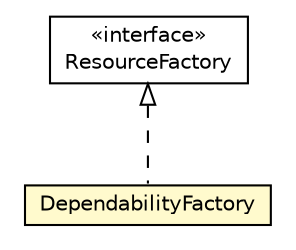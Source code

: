 #!/usr/local/bin/dot
#
# Class diagram 
# Generated by UMLGraph version R5_6-24-gf6e263 (http://www.umlgraph.org/)
#

digraph G {
	edge [fontname="Helvetica",fontsize=10,labelfontname="Helvetica",labelfontsize=10];
	node [fontname="Helvetica",fontsize=10,shape=plaintext];
	nodesep=0.25;
	ranksep=0.5;
	// org.universAAL.ontology.DependabilityFactory
	c128338 [label=<<table title="org.universAAL.ontology.DependabilityFactory" border="0" cellborder="1" cellspacing="0" cellpadding="2" port="p" bgcolor="lemonChiffon" href="./DependabilityFactory.html">
		<tr><td><table border="0" cellspacing="0" cellpadding="1">
<tr><td align="center" balign="center"> DependabilityFactory </td></tr>
		</table></td></tr>
		</table>>, URL="./DependabilityFactory.html", fontname="Helvetica", fontcolor="black", fontsize=10.0];
	//org.universAAL.ontology.DependabilityFactory implements org.universAAL.middleware.rdf.ResourceFactory
	c128899:p -> c128338:p [dir=back,arrowtail=empty,style=dashed];
	// org.universAAL.middleware.rdf.ResourceFactory
	c128899 [label=<<table title="org.universAAL.middleware.rdf.ResourceFactory" border="0" cellborder="1" cellspacing="0" cellpadding="2" port="p" href="http://java.sun.com/j2se/1.4.2/docs/api/org/universAAL/middleware/rdf/ResourceFactory.html">
		<tr><td><table border="0" cellspacing="0" cellpadding="1">
<tr><td align="center" balign="center"> &#171;interface&#187; </td></tr>
<tr><td align="center" balign="center"> ResourceFactory </td></tr>
		</table></td></tr>
		</table>>, URL="http://java.sun.com/j2se/1.4.2/docs/api/org/universAAL/middleware/rdf/ResourceFactory.html", fontname="Helvetica", fontcolor="black", fontsize=10.0];
}


